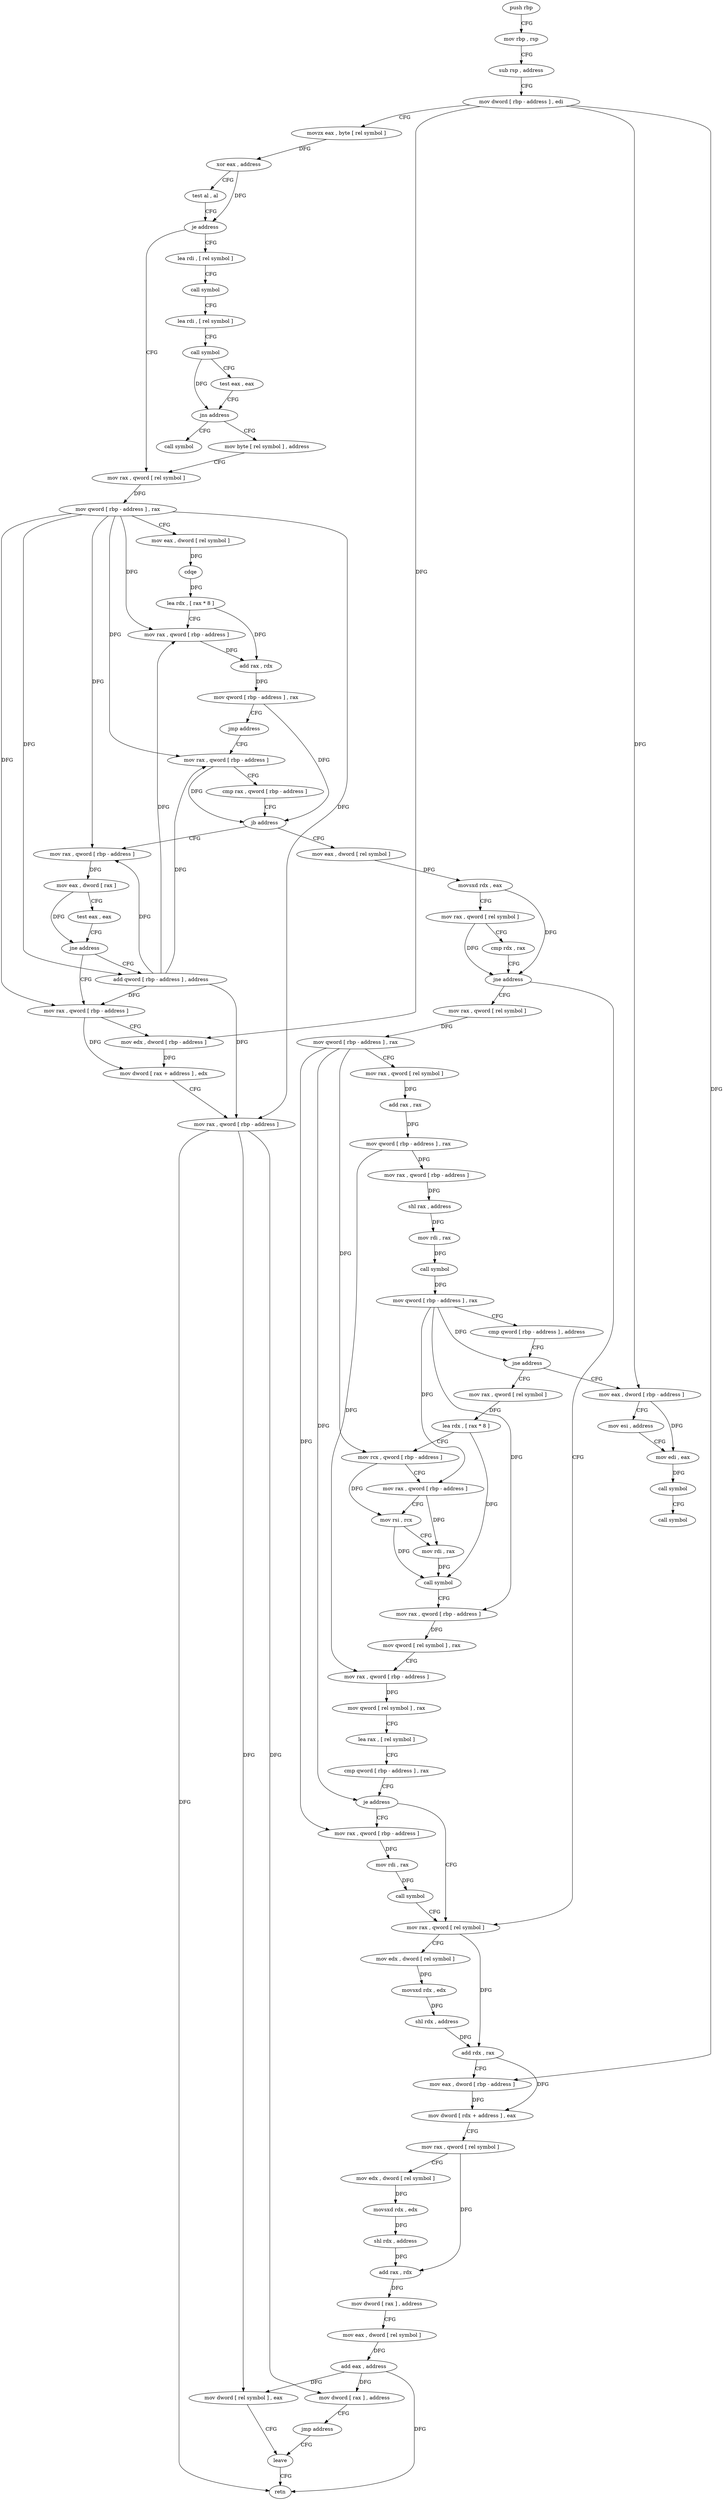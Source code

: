 digraph "func" {
"389802" [label = "push rbp" ]
"389803" [label = "mov rbp , rsp" ]
"389806" [label = "sub rsp , address" ]
"389810" [label = "mov dword [ rbp - address ] , edi" ]
"389813" [label = "movzx eax , byte [ rel symbol ]" ]
"389820" [label = "xor eax , address" ]
"389823" [label = "test al , al" ]
"389825" [label = "je address" ]
"389867" [label = "mov rax , qword [ rel symbol ]" ]
"389827" [label = "lea rdi , [ rel symbol ]" ]
"389874" [label = "mov qword [ rbp - address ] , rax" ]
"389878" [label = "mov eax , dword [ rel symbol ]" ]
"389884" [label = "cdqe" ]
"389886" [label = "lea rdx , [ rax * 8 ]" ]
"389894" [label = "mov rax , qword [ rbp - address ]" ]
"389898" [label = "add rax , rdx" ]
"389901" [label = "mov qword [ rbp - address ] , rax" ]
"389905" [label = "jmp address" ]
"389947" [label = "mov rax , qword [ rbp - address ]" ]
"389834" [label = "call symbol" ]
"389839" [label = "lea rdi , [ rel symbol ]" ]
"389846" [label = "call symbol" ]
"389851" [label = "test eax , eax" ]
"389853" [label = "jns address" ]
"389860" [label = "mov byte [ rel symbol ] , address" ]
"389855" [label = "call symbol" ]
"389951" [label = "cmp rax , qword [ rbp - address ]" ]
"389955" [label = "jb address" ]
"389907" [label = "mov rax , qword [ rbp - address ]" ]
"389957" [label = "mov eax , dword [ rel symbol ]" ]
"389911" [label = "mov eax , dword [ rax ]" ]
"389913" [label = "test eax , eax" ]
"389915" [label = "jne address" ]
"389942" [label = "add qword [ rbp - address ] , address" ]
"389917" [label = "mov rax , qword [ rbp - address ]" ]
"389963" [label = "movsxd rdx , eax" ]
"389966" [label = "mov rax , qword [ rel symbol ]" ]
"389973" [label = "cmp rdx , rax" ]
"389976" [label = "jne address" ]
"390135" [label = "mov rax , qword [ rel symbol ]" ]
"389982" [label = "mov rax , qword [ rel symbol ]" ]
"389921" [label = "mov edx , dword [ rbp - address ]" ]
"389924" [label = "mov dword [ rax + address ] , edx" ]
"389927" [label = "mov rax , qword [ rbp - address ]" ]
"389931" [label = "mov dword [ rax ] , address" ]
"389937" [label = "jmp address" ]
"390208" [label = "leave" ]
"390142" [label = "mov edx , dword [ rel symbol ]" ]
"390148" [label = "movsxd rdx , edx" ]
"390151" [label = "shl rdx , address" ]
"390155" [label = "add rdx , rax" ]
"390158" [label = "mov eax , dword [ rbp - address ]" ]
"390161" [label = "mov dword [ rdx + address ] , eax" ]
"390164" [label = "mov rax , qword [ rel symbol ]" ]
"390171" [label = "mov edx , dword [ rel symbol ]" ]
"390177" [label = "movsxd rdx , edx" ]
"390180" [label = "shl rdx , address" ]
"390184" [label = "add rax , rdx" ]
"390187" [label = "mov dword [ rax ] , address" ]
"390193" [label = "mov eax , dword [ rel symbol ]" ]
"390199" [label = "add eax , address" ]
"390202" [label = "mov dword [ rel symbol ] , eax" ]
"389989" [label = "mov qword [ rbp - address ] , rax" ]
"389993" [label = "mov rax , qword [ rel symbol ]" ]
"390000" [label = "add rax , rax" ]
"390003" [label = "mov qword [ rbp - address ] , rax" ]
"390007" [label = "mov rax , qword [ rbp - address ]" ]
"390011" [label = "shl rax , address" ]
"390015" [label = "mov rdi , rax" ]
"390018" [label = "call symbol" ]
"390023" [label = "mov qword [ rbp - address ] , rax" ]
"390027" [label = "cmp qword [ rbp - address ] , address" ]
"390032" [label = "jne address" ]
"390054" [label = "mov rax , qword [ rel symbol ]" ]
"390034" [label = "mov eax , dword [ rbp - address ]" ]
"390209" [label = "retn" ]
"390061" [label = "lea rdx , [ rax * 8 ]" ]
"390069" [label = "mov rcx , qword [ rbp - address ]" ]
"390073" [label = "mov rax , qword [ rbp - address ]" ]
"390077" [label = "mov rsi , rcx" ]
"390080" [label = "mov rdi , rax" ]
"390083" [label = "call symbol" ]
"390088" [label = "mov rax , qword [ rbp - address ]" ]
"390092" [label = "mov qword [ rel symbol ] , rax" ]
"390099" [label = "mov rax , qword [ rbp - address ]" ]
"390103" [label = "mov qword [ rel symbol ] , rax" ]
"390110" [label = "lea rax , [ rel symbol ]" ]
"390117" [label = "cmp qword [ rbp - address ] , rax" ]
"390121" [label = "je address" ]
"390123" [label = "mov rax , qword [ rbp - address ]" ]
"390037" [label = "mov esi , address" ]
"390042" [label = "mov edi , eax" ]
"390044" [label = "call symbol" ]
"390049" [label = "call symbol" ]
"390127" [label = "mov rdi , rax" ]
"390130" [label = "call symbol" ]
"389802" -> "389803" [ label = "CFG" ]
"389803" -> "389806" [ label = "CFG" ]
"389806" -> "389810" [ label = "CFG" ]
"389810" -> "389813" [ label = "CFG" ]
"389810" -> "389921" [ label = "DFG" ]
"389810" -> "390158" [ label = "DFG" ]
"389810" -> "390034" [ label = "DFG" ]
"389813" -> "389820" [ label = "DFG" ]
"389820" -> "389823" [ label = "CFG" ]
"389820" -> "389825" [ label = "DFG" ]
"389823" -> "389825" [ label = "CFG" ]
"389825" -> "389867" [ label = "CFG" ]
"389825" -> "389827" [ label = "CFG" ]
"389867" -> "389874" [ label = "DFG" ]
"389827" -> "389834" [ label = "CFG" ]
"389874" -> "389878" [ label = "CFG" ]
"389874" -> "389894" [ label = "DFG" ]
"389874" -> "389947" [ label = "DFG" ]
"389874" -> "389907" [ label = "DFG" ]
"389874" -> "389942" [ label = "DFG" ]
"389874" -> "389917" [ label = "DFG" ]
"389874" -> "389927" [ label = "DFG" ]
"389878" -> "389884" [ label = "DFG" ]
"389884" -> "389886" [ label = "DFG" ]
"389886" -> "389894" [ label = "CFG" ]
"389886" -> "389898" [ label = "DFG" ]
"389894" -> "389898" [ label = "DFG" ]
"389898" -> "389901" [ label = "DFG" ]
"389901" -> "389905" [ label = "CFG" ]
"389901" -> "389955" [ label = "DFG" ]
"389905" -> "389947" [ label = "CFG" ]
"389947" -> "389951" [ label = "CFG" ]
"389947" -> "389955" [ label = "DFG" ]
"389834" -> "389839" [ label = "CFG" ]
"389839" -> "389846" [ label = "CFG" ]
"389846" -> "389851" [ label = "CFG" ]
"389846" -> "389853" [ label = "DFG" ]
"389851" -> "389853" [ label = "CFG" ]
"389853" -> "389860" [ label = "CFG" ]
"389853" -> "389855" [ label = "CFG" ]
"389860" -> "389867" [ label = "CFG" ]
"389951" -> "389955" [ label = "CFG" ]
"389955" -> "389907" [ label = "CFG" ]
"389955" -> "389957" [ label = "CFG" ]
"389907" -> "389911" [ label = "DFG" ]
"389957" -> "389963" [ label = "DFG" ]
"389911" -> "389913" [ label = "CFG" ]
"389911" -> "389915" [ label = "DFG" ]
"389913" -> "389915" [ label = "CFG" ]
"389915" -> "389942" [ label = "CFG" ]
"389915" -> "389917" [ label = "CFG" ]
"389942" -> "389947" [ label = "DFG" ]
"389942" -> "389894" [ label = "DFG" ]
"389942" -> "389907" [ label = "DFG" ]
"389942" -> "389917" [ label = "DFG" ]
"389942" -> "389927" [ label = "DFG" ]
"389917" -> "389921" [ label = "CFG" ]
"389917" -> "389924" [ label = "DFG" ]
"389963" -> "389966" [ label = "CFG" ]
"389963" -> "389976" [ label = "DFG" ]
"389966" -> "389973" [ label = "CFG" ]
"389966" -> "389976" [ label = "DFG" ]
"389973" -> "389976" [ label = "CFG" ]
"389976" -> "390135" [ label = "CFG" ]
"389976" -> "389982" [ label = "CFG" ]
"390135" -> "390142" [ label = "CFG" ]
"390135" -> "390155" [ label = "DFG" ]
"389982" -> "389989" [ label = "DFG" ]
"389921" -> "389924" [ label = "DFG" ]
"389924" -> "389927" [ label = "CFG" ]
"389927" -> "389931" [ label = "DFG" ]
"389927" -> "390202" [ label = "DFG" ]
"389927" -> "390209" [ label = "DFG" ]
"389931" -> "389937" [ label = "CFG" ]
"389937" -> "390208" [ label = "CFG" ]
"390208" -> "390209" [ label = "CFG" ]
"390142" -> "390148" [ label = "DFG" ]
"390148" -> "390151" [ label = "DFG" ]
"390151" -> "390155" [ label = "DFG" ]
"390155" -> "390158" [ label = "CFG" ]
"390155" -> "390161" [ label = "DFG" ]
"390158" -> "390161" [ label = "DFG" ]
"390161" -> "390164" [ label = "CFG" ]
"390164" -> "390171" [ label = "CFG" ]
"390164" -> "390184" [ label = "DFG" ]
"390171" -> "390177" [ label = "DFG" ]
"390177" -> "390180" [ label = "DFG" ]
"390180" -> "390184" [ label = "DFG" ]
"390184" -> "390187" [ label = "DFG" ]
"390187" -> "390193" [ label = "CFG" ]
"390193" -> "390199" [ label = "DFG" ]
"390199" -> "390202" [ label = "DFG" ]
"390199" -> "389931" [ label = "DFG" ]
"390199" -> "390209" [ label = "DFG" ]
"390202" -> "390208" [ label = "CFG" ]
"389989" -> "389993" [ label = "CFG" ]
"389989" -> "390069" [ label = "DFG" ]
"389989" -> "390121" [ label = "DFG" ]
"389989" -> "390123" [ label = "DFG" ]
"389993" -> "390000" [ label = "DFG" ]
"390000" -> "390003" [ label = "DFG" ]
"390003" -> "390007" [ label = "DFG" ]
"390003" -> "390099" [ label = "DFG" ]
"390007" -> "390011" [ label = "DFG" ]
"390011" -> "390015" [ label = "DFG" ]
"390015" -> "390018" [ label = "DFG" ]
"390018" -> "390023" [ label = "DFG" ]
"390023" -> "390027" [ label = "CFG" ]
"390023" -> "390032" [ label = "DFG" ]
"390023" -> "390073" [ label = "DFG" ]
"390023" -> "390088" [ label = "DFG" ]
"390027" -> "390032" [ label = "CFG" ]
"390032" -> "390054" [ label = "CFG" ]
"390032" -> "390034" [ label = "CFG" ]
"390054" -> "390061" [ label = "DFG" ]
"390034" -> "390037" [ label = "CFG" ]
"390034" -> "390042" [ label = "DFG" ]
"390061" -> "390069" [ label = "CFG" ]
"390061" -> "390083" [ label = "DFG" ]
"390069" -> "390073" [ label = "CFG" ]
"390069" -> "390077" [ label = "DFG" ]
"390073" -> "390077" [ label = "CFG" ]
"390073" -> "390080" [ label = "DFG" ]
"390077" -> "390080" [ label = "CFG" ]
"390077" -> "390083" [ label = "DFG" ]
"390080" -> "390083" [ label = "DFG" ]
"390083" -> "390088" [ label = "CFG" ]
"390088" -> "390092" [ label = "DFG" ]
"390092" -> "390099" [ label = "CFG" ]
"390099" -> "390103" [ label = "DFG" ]
"390103" -> "390110" [ label = "CFG" ]
"390110" -> "390117" [ label = "CFG" ]
"390117" -> "390121" [ label = "CFG" ]
"390121" -> "390135" [ label = "CFG" ]
"390121" -> "390123" [ label = "CFG" ]
"390123" -> "390127" [ label = "DFG" ]
"390037" -> "390042" [ label = "CFG" ]
"390042" -> "390044" [ label = "DFG" ]
"390044" -> "390049" [ label = "CFG" ]
"390127" -> "390130" [ label = "DFG" ]
"390130" -> "390135" [ label = "CFG" ]
}

